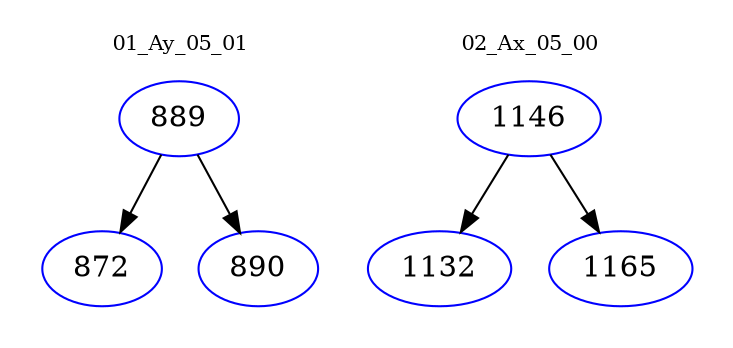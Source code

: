 digraph{
subgraph cluster_0 {
color = white
label = "01_Ay_05_01";
fontsize=10;
T0_889 [label="889", color="blue"]
T0_889 -> T0_872 [color="black"]
T0_872 [label="872", color="blue"]
T0_889 -> T0_890 [color="black"]
T0_890 [label="890", color="blue"]
}
subgraph cluster_1 {
color = white
label = "02_Ax_05_00";
fontsize=10;
T1_1146 [label="1146", color="blue"]
T1_1146 -> T1_1132 [color="black"]
T1_1132 [label="1132", color="blue"]
T1_1146 -> T1_1165 [color="black"]
T1_1165 [label="1165", color="blue"]
}
}
